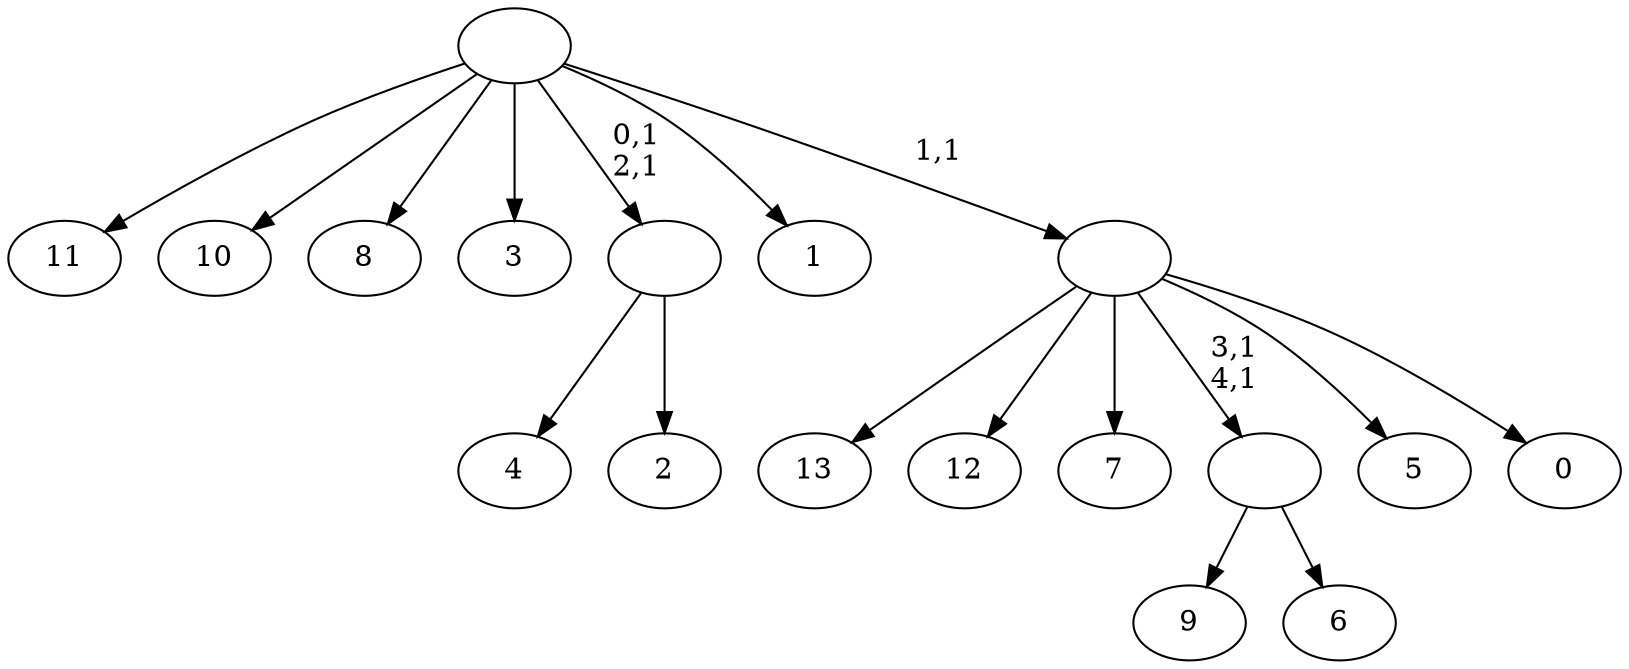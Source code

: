 digraph T {
	19 [label="13"]
	18 [label="12"]
	17 [label="11"]
	16 [label="10"]
	15 [label="9"]
	14 [label="8"]
	13 [label="7"]
	12 [label="6"]
	11 [label=""]
	9 [label="5"]
	8 [label="4"]
	7 [label="3"]
	6 [label="2"]
	5 [label=""]
	3 [label="1"]
	2 [label="0"]
	1 [label=""]
	0 [label=""]
	11 -> 15 [label=""]
	11 -> 12 [label=""]
	5 -> 8 [label=""]
	5 -> 6 [label=""]
	1 -> 11 [label="3,1\n4,1"]
	1 -> 19 [label=""]
	1 -> 18 [label=""]
	1 -> 13 [label=""]
	1 -> 9 [label=""]
	1 -> 2 [label=""]
	0 -> 5 [label="0,1\n2,1"]
	0 -> 17 [label=""]
	0 -> 16 [label=""]
	0 -> 14 [label=""]
	0 -> 7 [label=""]
	0 -> 3 [label=""]
	0 -> 1 [label="1,1"]
}

